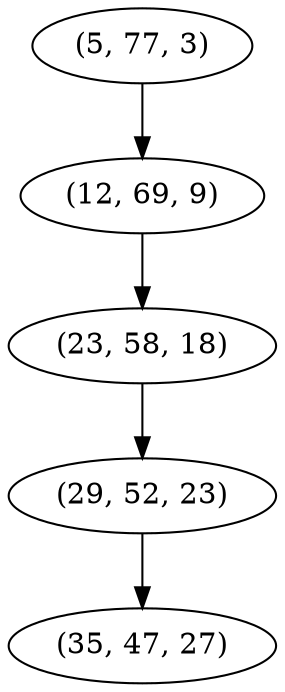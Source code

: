 digraph tree {
    "(5, 77, 3)";
    "(12, 69, 9)";
    "(23, 58, 18)";
    "(29, 52, 23)";
    "(35, 47, 27)";
    "(5, 77, 3)" -> "(12, 69, 9)";
    "(12, 69, 9)" -> "(23, 58, 18)";
    "(23, 58, 18)" -> "(29, 52, 23)";
    "(29, 52, 23)" -> "(35, 47, 27)";
}
